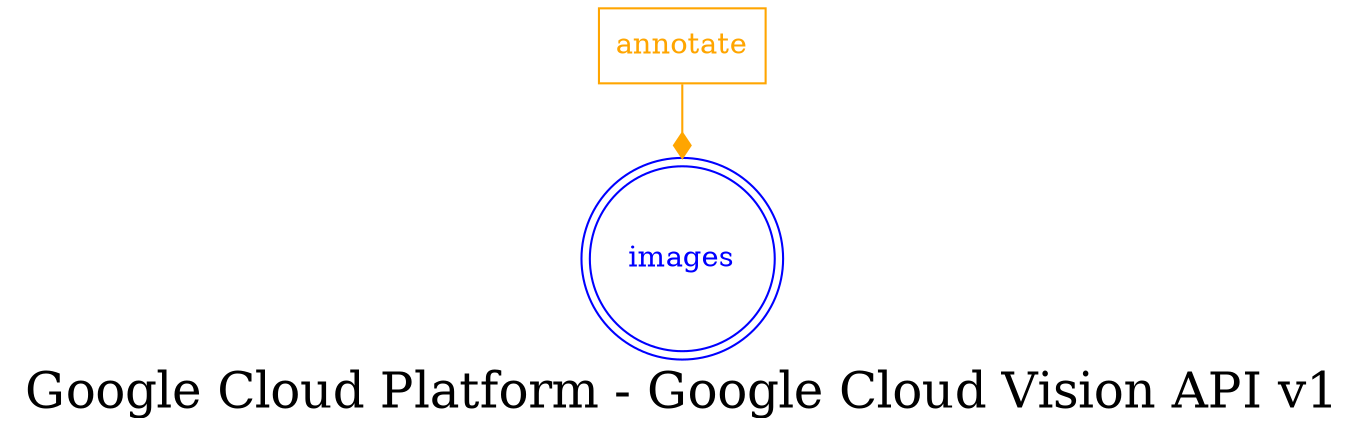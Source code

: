 digraph LexiconGraph {
graph[label="Google Cloud Platform - Google Cloud Vision API v1", fontsize=24]
splines=true
"images" [color=blue, fontcolor=blue, shape=doublecircle]
"annotate" [color=orange, fontcolor=orange, shape=box]
"annotate" -> "images" [color=orange, fontcolor=orange, arrowhead=diamond, arrowtail=none]
}
